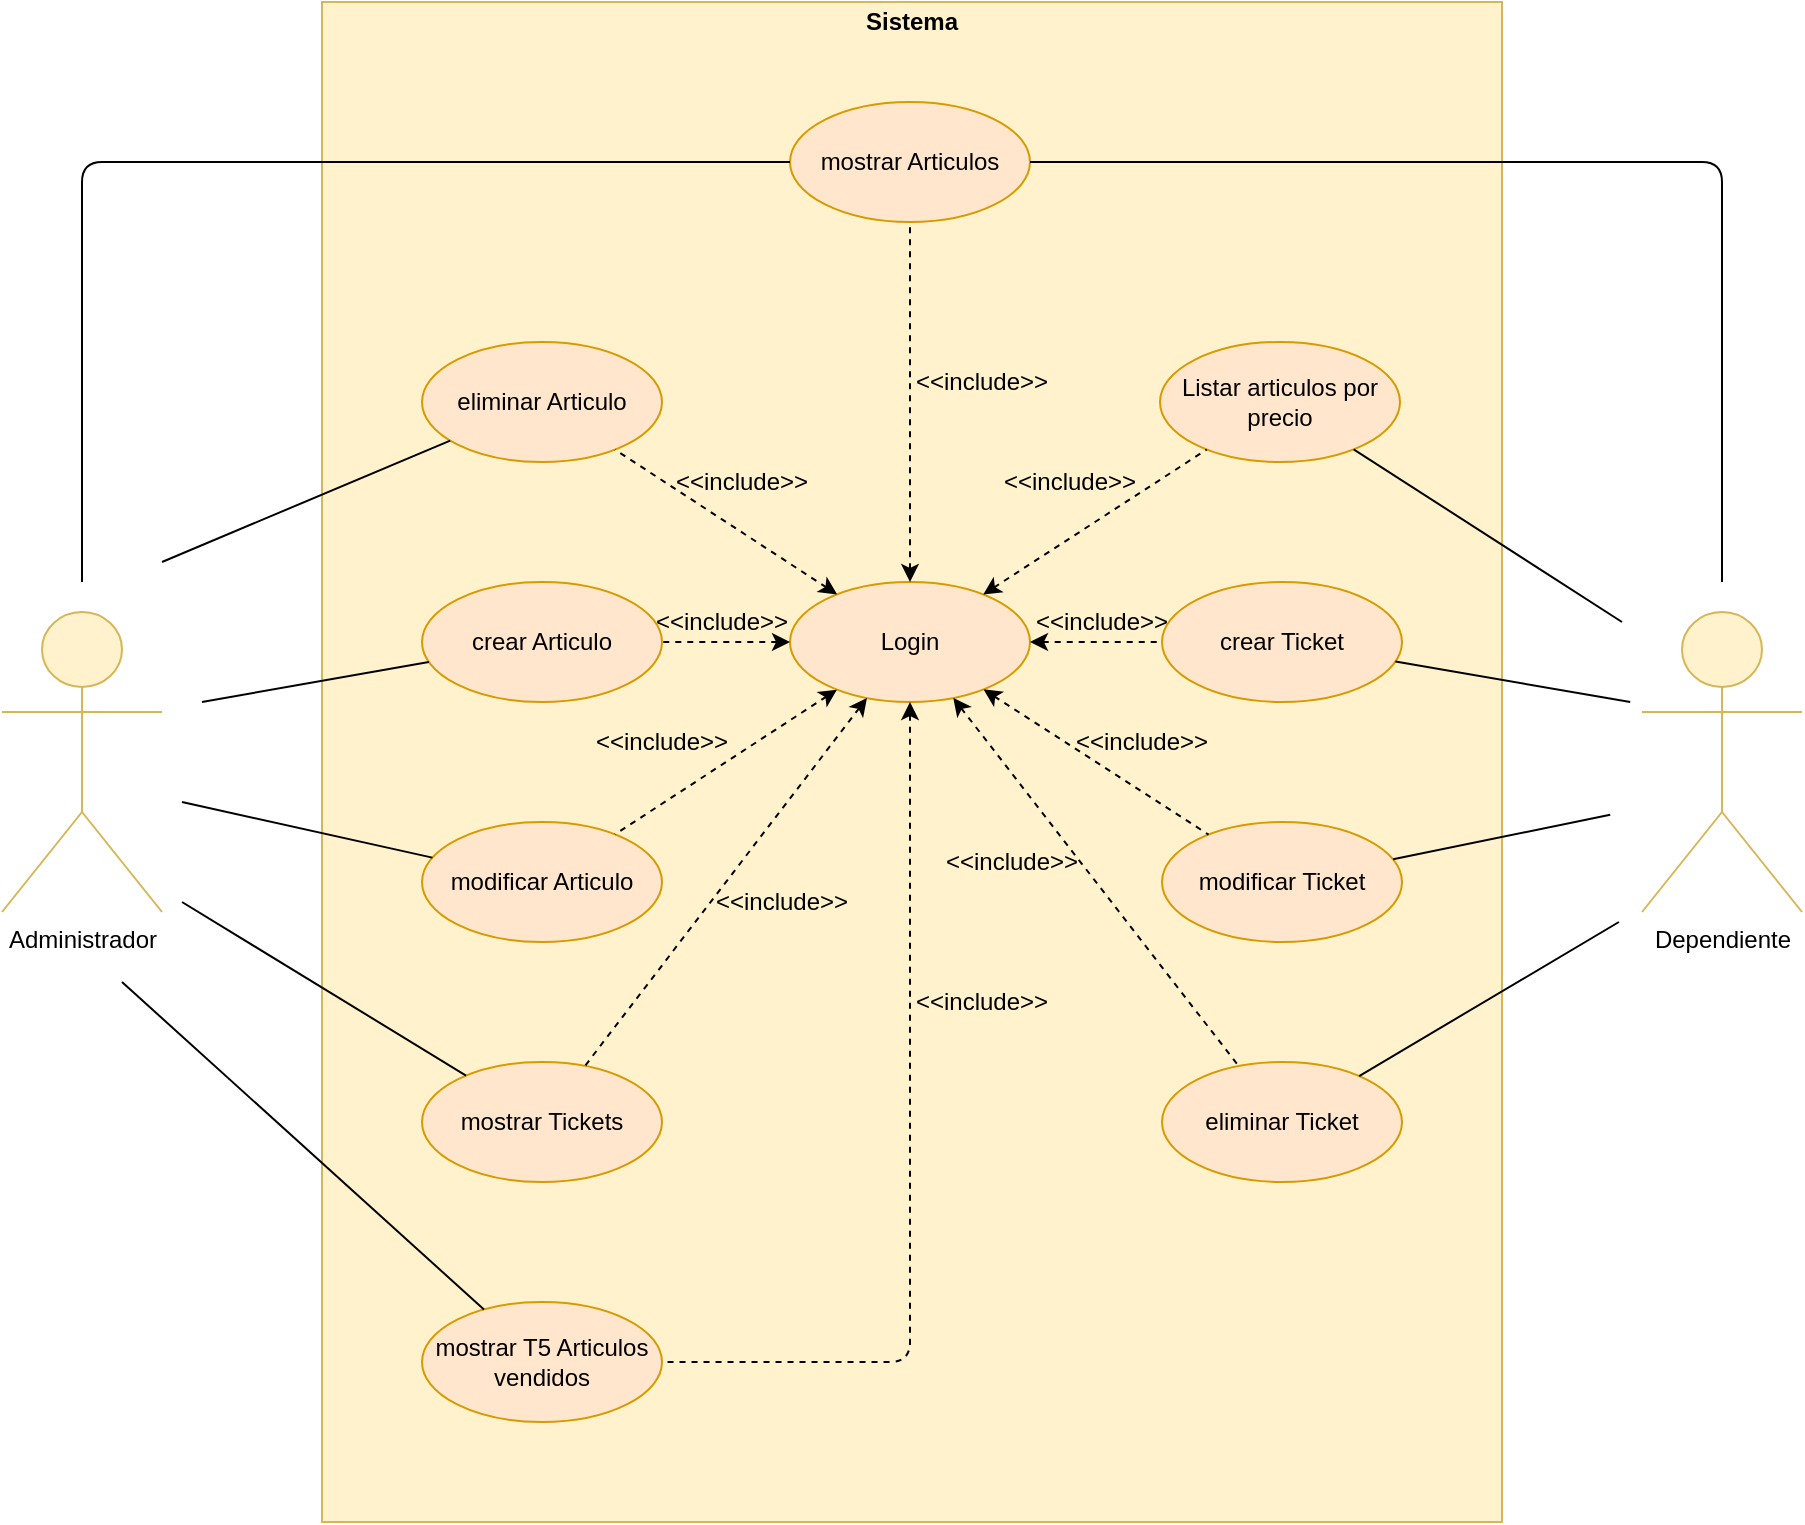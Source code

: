 <mxfile version="13.9.9" type="device"><diagram id="75z48_S1yrd8xk9Cye0H" name="Página-1"><mxGraphModel dx="2249" dy="822" grid="1" gridSize="10" guides="1" tooltips="1" connect="1" arrows="1" fold="1" page="1" pageScale="1" pageWidth="827" pageHeight="1169" math="0" shadow="0"><root><mxCell id="0"/><mxCell id="1" parent="0"/><mxCell id="Y-u_e2ECP_HaDCEw0v_A-1" value="" style="rounded=0;whiteSpace=wrap;html=1;fillColor=#fff2cc;strokeColor=#d6b656;" parent="1" vertex="1"><mxGeometry x="120" y="40" width="590" height="760" as="geometry"/></mxCell><mxCell id="Y-u_e2ECP_HaDCEw0v_A-2" value="mostrar Articulos" style="ellipse;whiteSpace=wrap;html=1;fillColor=#ffe6cc;strokeColor=#d79b00;" parent="1" vertex="1"><mxGeometry x="354" y="90" width="120" height="60" as="geometry"/></mxCell><mxCell id="Y-u_e2ECP_HaDCEw0v_A-3" value="&lt;b&gt;Sistema&lt;/b&gt;" style="text;html=1;strokeColor=none;fillColor=none;align=center;verticalAlign=middle;whiteSpace=wrap;rounded=0;" parent="1" vertex="1"><mxGeometry x="385" y="40" width="60" height="20" as="geometry"/></mxCell><mxCell id="Y-u_e2ECP_HaDCEw0v_A-5" value="eliminar Articulo" style="ellipse;whiteSpace=wrap;html=1;fillColor=#ffe6cc;strokeColor=#d79b00;" parent="1" vertex="1"><mxGeometry x="170" y="210" width="120" height="60" as="geometry"/></mxCell><mxCell id="Y-u_e2ECP_HaDCEw0v_A-6" value="Login" style="ellipse;whiteSpace=wrap;html=1;fillColor=#ffe6cc;strokeColor=#d79b00;" parent="1" vertex="1"><mxGeometry x="354" y="330" width="120" height="60" as="geometry"/></mxCell><mxCell id="Y-u_e2ECP_HaDCEw0v_A-7" value="Listar articulos por precio" style="ellipse;whiteSpace=wrap;html=1;fillColor=#ffe6cc;strokeColor=#d79b00;" parent="1" vertex="1"><mxGeometry x="539" y="210" width="120" height="60" as="geometry"/></mxCell><mxCell id="Y-u_e2ECP_HaDCEw0v_A-8" value="modificar Ticket" style="ellipse;whiteSpace=wrap;html=1;fillColor=#ffe6cc;strokeColor=#d79b00;" parent="1" vertex="1"><mxGeometry x="540" y="450" width="120" height="60" as="geometry"/></mxCell><mxCell id="Y-u_e2ECP_HaDCEw0v_A-9" value="" style="endArrow=none;dashed=1;html=1;entryX=0.5;entryY=1;entryDx=0;entryDy=0;startArrow=classic;startFill=1;" parent="1" source="Y-u_e2ECP_HaDCEw0v_A-6" target="Y-u_e2ECP_HaDCEw0v_A-2" edge="1"><mxGeometry width="50" height="50" relative="1" as="geometry"><mxPoint x="390" y="360" as="sourcePoint"/><mxPoint x="440" y="310" as="targetPoint"/></mxGeometry></mxCell><mxCell id="Y-u_e2ECP_HaDCEw0v_A-13" value="crear Ticket" style="ellipse;whiteSpace=wrap;html=1;fillColor=#ffe6cc;strokeColor=#d79b00;" parent="1" vertex="1"><mxGeometry x="540" y="330" width="120" height="60" as="geometry"/></mxCell><mxCell id="Y-u_e2ECP_HaDCEw0v_A-14" value="modificar Articulo" style="ellipse;whiteSpace=wrap;html=1;fillColor=#ffe6cc;strokeColor=#d79b00;" parent="1" vertex="1"><mxGeometry x="170" y="450" width="120" height="60" as="geometry"/></mxCell><mxCell id="Y-u_e2ECP_HaDCEw0v_A-15" value="crear Articulo" style="ellipse;whiteSpace=wrap;html=1;fillColor=#ffe6cc;strokeColor=#d79b00;" parent="1" vertex="1"><mxGeometry x="170" y="330" width="120" height="60" as="geometry"/></mxCell><mxCell id="Y-u_e2ECP_HaDCEw0v_A-16" value="eliminar Ticket" style="ellipse;whiteSpace=wrap;html=1;fillColor=#ffe6cc;strokeColor=#d79b00;" parent="1" vertex="1"><mxGeometry x="540" y="570" width="120" height="60" as="geometry"/></mxCell><mxCell id="Y-u_e2ECP_HaDCEw0v_A-17" value="mostrar Tickets" style="ellipse;whiteSpace=wrap;html=1;fillColor=#ffe6cc;strokeColor=#d79b00;" parent="1" vertex="1"><mxGeometry x="170" y="570" width="120" height="60" as="geometry"/></mxCell><mxCell id="Y-u_e2ECP_HaDCEw0v_A-18" value="mostrar T5 Articulos vendidos" style="ellipse;whiteSpace=wrap;html=1;fillColor=#ffe6cc;strokeColor=#d79b00;" parent="1" vertex="1"><mxGeometry x="170" y="690" width="120" height="60" as="geometry"/></mxCell><mxCell id="Y-u_e2ECP_HaDCEw0v_A-20" value="" style="endArrow=none;dashed=1;html=1;startArrow=classic;startFill=1;" parent="1" source="Y-u_e2ECP_HaDCEw0v_A-6" target="Y-u_e2ECP_HaDCEw0v_A-5" edge="1"><mxGeometry width="50" height="50" relative="1" as="geometry"><mxPoint x="300" y="440" as="sourcePoint"/><mxPoint x="300" y="260" as="targetPoint"/></mxGeometry></mxCell><mxCell id="Y-u_e2ECP_HaDCEw0v_A-21" value="" style="endArrow=none;dashed=1;html=1;startArrow=classic;startFill=1;" parent="1" source="Y-u_e2ECP_HaDCEw0v_A-6" target="Y-u_e2ECP_HaDCEw0v_A-15" edge="1"><mxGeometry width="50" height="50" relative="1" as="geometry"><mxPoint x="381.574" y="348.787" as="sourcePoint"/><mxPoint x="300" y="250" as="targetPoint"/><Array as="points"/></mxGeometry></mxCell><mxCell id="Y-u_e2ECP_HaDCEw0v_A-22" value="" style="endArrow=none;dashed=1;html=1;startArrow=classic;startFill=1;" parent="1" source="Y-u_e2ECP_HaDCEw0v_A-6" target="Y-u_e2ECP_HaDCEw0v_A-14" edge="1"><mxGeometry width="50" height="50" relative="1" as="geometry"><mxPoint x="381.574" y="348.787" as="sourcePoint"/><mxPoint x="300" y="250" as="targetPoint"/></mxGeometry></mxCell><mxCell id="Y-u_e2ECP_HaDCEw0v_A-23" value="" style="endArrow=none;dashed=1;html=1;startArrow=classic;startFill=1;" parent="1" source="Y-u_e2ECP_HaDCEw0v_A-6" target="Y-u_e2ECP_HaDCEw0v_A-17" edge="1"><mxGeometry width="50" height="50" relative="1" as="geometry"><mxPoint x="387.525" y="393.82" as="sourcePoint"/><mxPoint x="276.506" y="466.192" as="targetPoint"/></mxGeometry></mxCell><mxCell id="Y-u_e2ECP_HaDCEw0v_A-24" value="" style="endArrow=none;dashed=1;html=1;startArrow=classic;startFill=1;" parent="1" source="Y-u_e2ECP_HaDCEw0v_A-6" target="Y-u_e2ECP_HaDCEw0v_A-18" edge="1"><mxGeometry width="50" height="50" relative="1" as="geometry"><mxPoint x="402.497" y="398.007" as="sourcePoint"/><mxPoint x="261.476" y="581.988" as="targetPoint"/><Array as="points"><mxPoint x="414" y="720"/></Array></mxGeometry></mxCell><mxCell id="Y-u_e2ECP_HaDCEw0v_A-25" value="" style="endArrow=none;dashed=1;html=1;startArrow=classic;startFill=1;" parent="1" source="Y-u_e2ECP_HaDCEw0v_A-6" target="Y-u_e2ECP_HaDCEw0v_A-16" edge="1"><mxGeometry width="50" height="50" relative="1" as="geometry"><mxPoint x="402.497" y="398.007" as="sourcePoint"/><mxPoint x="261.476" y="581.988" as="targetPoint"/></mxGeometry></mxCell><mxCell id="Y-u_e2ECP_HaDCEw0v_A-26" value="" style="endArrow=none;dashed=1;html=1;startArrow=classic;startFill=1;" parent="1" source="Y-u_e2ECP_HaDCEw0v_A-6" target="Y-u_e2ECP_HaDCEw0v_A-8" edge="1"><mxGeometry width="50" height="50" relative="1" as="geometry"><mxPoint x="445.645" y="397.98" as="sourcePoint"/><mxPoint x="588.321" y="582.027" as="targetPoint"/></mxGeometry></mxCell><mxCell id="Y-u_e2ECP_HaDCEw0v_A-27" value="" style="endArrow=none;dashed=1;html=1;startArrow=classic;startFill=1;" parent="1" source="Y-u_e2ECP_HaDCEw0v_A-6" target="Y-u_e2ECP_HaDCEw0v_A-13" edge="1"><mxGeometry width="50" height="50" relative="1" as="geometry"><mxPoint x="387.525" y="346.18" as="sourcePoint"/><mxPoint x="276.506" y="273.808" as="targetPoint"/></mxGeometry></mxCell><mxCell id="Y-u_e2ECP_HaDCEw0v_A-28" value="" style="endArrow=none;dashed=1;html=1;startArrow=classic;startFill=1;" parent="1" source="Y-u_e2ECP_HaDCEw0v_A-6" target="Y-u_e2ECP_HaDCEw0v_A-7" edge="1"><mxGeometry width="50" height="50" relative="1" as="geometry"><mxPoint x="484" y="370" as="sourcePoint"/><mxPoint x="550" y="370" as="targetPoint"/></mxGeometry></mxCell><mxCell id="Y-u_e2ECP_HaDCEw0v_A-29" value="Administrador" style="shape=umlActor;verticalLabelPosition=bottom;verticalAlign=top;html=1;outlineConnect=0;fillColor=#fff2cc;strokeColor=#d6b656;" parent="1" vertex="1"><mxGeometry x="-40" y="345" width="80" height="150" as="geometry"/></mxCell><mxCell id="Y-u_e2ECP_HaDCEw0v_A-30" value="Dependiente" style="shape=umlActor;verticalLabelPosition=bottom;verticalAlign=top;html=1;outlineConnect=0;fillColor=#fff2cc;strokeColor=#d6b656;" parent="1" vertex="1"><mxGeometry x="780" y="345" width="80" height="150" as="geometry"/></mxCell><mxCell id="Y-u_e2ECP_HaDCEw0v_A-31" value="&amp;lt;&amp;lt;include&amp;gt;&amp;gt;" style="text;html=1;strokeColor=none;fillColor=none;align=center;verticalAlign=middle;whiteSpace=wrap;rounded=0;" parent="1" vertex="1"><mxGeometry x="270" y="400" width="40" height="20" as="geometry"/></mxCell><mxCell id="Y-u_e2ECP_HaDCEw0v_A-32" value="&amp;lt;&amp;lt;include&amp;gt;&amp;gt;" style="text;html=1;strokeColor=none;fillColor=none;align=center;verticalAlign=middle;whiteSpace=wrap;rounded=0;" parent="1" vertex="1"><mxGeometry x="300" y="340" width="40" height="20" as="geometry"/></mxCell><mxCell id="Y-u_e2ECP_HaDCEw0v_A-33" value="&amp;lt;&amp;lt;include&amp;gt;&amp;gt;" style="text;html=1;strokeColor=none;fillColor=none;align=center;verticalAlign=middle;whiteSpace=wrap;rounded=0;" parent="1" vertex="1"><mxGeometry x="490" y="340" width="40" height="20" as="geometry"/></mxCell><mxCell id="Y-u_e2ECP_HaDCEw0v_A-34" value="&amp;lt;&amp;lt;include&amp;gt;&amp;gt;" style="text;html=1;strokeColor=none;fillColor=none;align=center;verticalAlign=middle;whiteSpace=wrap;rounded=0;" parent="1" vertex="1"><mxGeometry x="474" y="270" width="40" height="20" as="geometry"/></mxCell><mxCell id="Y-u_e2ECP_HaDCEw0v_A-35" value="&amp;lt;&amp;lt;include&amp;gt;&amp;gt;" style="text;html=1;strokeColor=none;fillColor=none;align=center;verticalAlign=middle;whiteSpace=wrap;rounded=0;" parent="1" vertex="1"><mxGeometry x="430" y="220" width="40" height="20" as="geometry"/></mxCell><mxCell id="Y-u_e2ECP_HaDCEw0v_A-36" value="&amp;lt;&amp;lt;include&amp;gt;&amp;gt;" style="text;html=1;strokeColor=none;fillColor=none;align=center;verticalAlign=middle;whiteSpace=wrap;rounded=0;" parent="1" vertex="1"><mxGeometry x="310" y="270" width="40" height="20" as="geometry"/></mxCell><mxCell id="Y-u_e2ECP_HaDCEw0v_A-38" value="&amp;lt;&amp;lt;include&amp;gt;&amp;gt;" style="text;html=1;strokeColor=none;fillColor=none;align=center;verticalAlign=middle;whiteSpace=wrap;rounded=0;" parent="1" vertex="1"><mxGeometry x="330" y="480" width="40" height="20" as="geometry"/></mxCell><mxCell id="Y-u_e2ECP_HaDCEw0v_A-39" value="&amp;lt;&amp;lt;include&amp;gt;&amp;gt;" style="text;html=1;strokeColor=none;fillColor=none;align=center;verticalAlign=middle;whiteSpace=wrap;rounded=0;" parent="1" vertex="1"><mxGeometry x="430" y="530" width="40" height="20" as="geometry"/></mxCell><mxCell id="Y-u_e2ECP_HaDCEw0v_A-40" value="&amp;lt;&amp;lt;include&amp;gt;&amp;gt;" style="text;html=1;strokeColor=none;fillColor=none;align=center;verticalAlign=middle;whiteSpace=wrap;rounded=0;" parent="1" vertex="1"><mxGeometry x="445" y="460" width="40" height="20" as="geometry"/></mxCell><mxCell id="Y-u_e2ECP_HaDCEw0v_A-41" value="&amp;lt;&amp;lt;include&amp;gt;&amp;gt;" style="text;html=1;strokeColor=none;fillColor=none;align=center;verticalAlign=middle;whiteSpace=wrap;rounded=0;" parent="1" vertex="1"><mxGeometry x="510" y="400" width="40" height="20" as="geometry"/></mxCell><mxCell id="Y-u_e2ECP_HaDCEw0v_A-42" value="" style="endArrow=none;html=1;" parent="1" target="Y-u_e2ECP_HaDCEw0v_A-2" edge="1"><mxGeometry width="50" height="50" relative="1" as="geometry"><mxPoint y="330" as="sourcePoint"/><mxPoint x="510" y="350" as="targetPoint"/><Array as="points"><mxPoint y="120"/></Array></mxGeometry></mxCell><mxCell id="Y-u_e2ECP_HaDCEw0v_A-43" value="" style="endArrow=none;html=1;" parent="1" target="Y-u_e2ECP_HaDCEw0v_A-14" edge="1"><mxGeometry width="50" height="50" relative="1" as="geometry"><mxPoint x="50" y="440" as="sourcePoint"/><mxPoint x="510" y="350" as="targetPoint"/></mxGeometry></mxCell><mxCell id="Y-u_e2ECP_HaDCEw0v_A-44" value="" style="endArrow=none;html=1;" parent="1" target="Y-u_e2ECP_HaDCEw0v_A-15" edge="1"><mxGeometry width="50" height="50" relative="1" as="geometry"><mxPoint x="60" y="390" as="sourcePoint"/><mxPoint x="510" y="350" as="targetPoint"/></mxGeometry></mxCell><mxCell id="Y-u_e2ECP_HaDCEw0v_A-45" value="" style="endArrow=none;html=1;" parent="1" target="Y-u_e2ECP_HaDCEw0v_A-5" edge="1"><mxGeometry width="50" height="50" relative="1" as="geometry"><mxPoint x="40" y="320" as="sourcePoint"/><mxPoint x="510" y="350" as="targetPoint"/></mxGeometry></mxCell><mxCell id="Y-u_e2ECP_HaDCEw0v_A-46" value="" style="endArrow=none;html=1;" parent="1" target="Y-u_e2ECP_HaDCEw0v_A-17" edge="1"><mxGeometry width="50" height="50" relative="1" as="geometry"><mxPoint x="50" y="490" as="sourcePoint"/><mxPoint x="170.001" y="529.996" as="targetPoint"/></mxGeometry></mxCell><mxCell id="Y-u_e2ECP_HaDCEw0v_A-47" value="" style="endArrow=none;html=1;" parent="1" target="Y-u_e2ECP_HaDCEw0v_A-18" edge="1"><mxGeometry width="50" height="50" relative="1" as="geometry"><mxPoint x="20.0" y="530.0" as="sourcePoint"/><mxPoint x="163.763" y="606.109" as="targetPoint"/></mxGeometry></mxCell><mxCell id="Y-u_e2ECP_HaDCEw0v_A-48" value="" style="endArrow=none;html=1;" parent="1" source="Y-u_e2ECP_HaDCEw0v_A-2" edge="1"><mxGeometry width="50" height="50" relative="1" as="geometry"><mxPoint x="770" y="150" as="sourcePoint"/><mxPoint x="820" y="330" as="targetPoint"/><Array as="points"><mxPoint x="820" y="120"/></Array></mxGeometry></mxCell><mxCell id="Y-u_e2ECP_HaDCEw0v_A-49" value="" style="endArrow=none;html=1;" parent="1" source="Y-u_e2ECP_HaDCEw0v_A-7" edge="1"><mxGeometry width="50" height="50" relative="1" as="geometry"><mxPoint x="410" y="440" as="sourcePoint"/><mxPoint x="770" y="350" as="targetPoint"/></mxGeometry></mxCell><mxCell id="Y-u_e2ECP_HaDCEw0v_A-50" value="" style="endArrow=none;html=1;" parent="1" source="Y-u_e2ECP_HaDCEw0v_A-13" edge="1"><mxGeometry width="50" height="50" relative="1" as="geometry"><mxPoint x="639.999" y="303.66" as="sourcePoint"/><mxPoint x="774.11" y="390" as="targetPoint"/></mxGeometry></mxCell><mxCell id="Y-u_e2ECP_HaDCEw0v_A-51" value="" style="endArrow=none;html=1;" parent="1" source="Y-u_e2ECP_HaDCEw0v_A-8" edge="1"><mxGeometry width="50" height="50" relative="1" as="geometry"><mxPoint x="629.999" y="360.0" as="sourcePoint"/><mxPoint x="764.11" y="446.34" as="targetPoint"/></mxGeometry></mxCell><mxCell id="Y-u_e2ECP_HaDCEw0v_A-52" value="" style="endArrow=none;html=1;" parent="1" source="Y-u_e2ECP_HaDCEw0v_A-16" edge="1"><mxGeometry width="50" height="50" relative="1" as="geometry"><mxPoint x="660.003" y="522.449" as="sourcePoint"/><mxPoint x="768.46" y="500.0" as="targetPoint"/></mxGeometry></mxCell></root></mxGraphModel></diagram></mxfile>